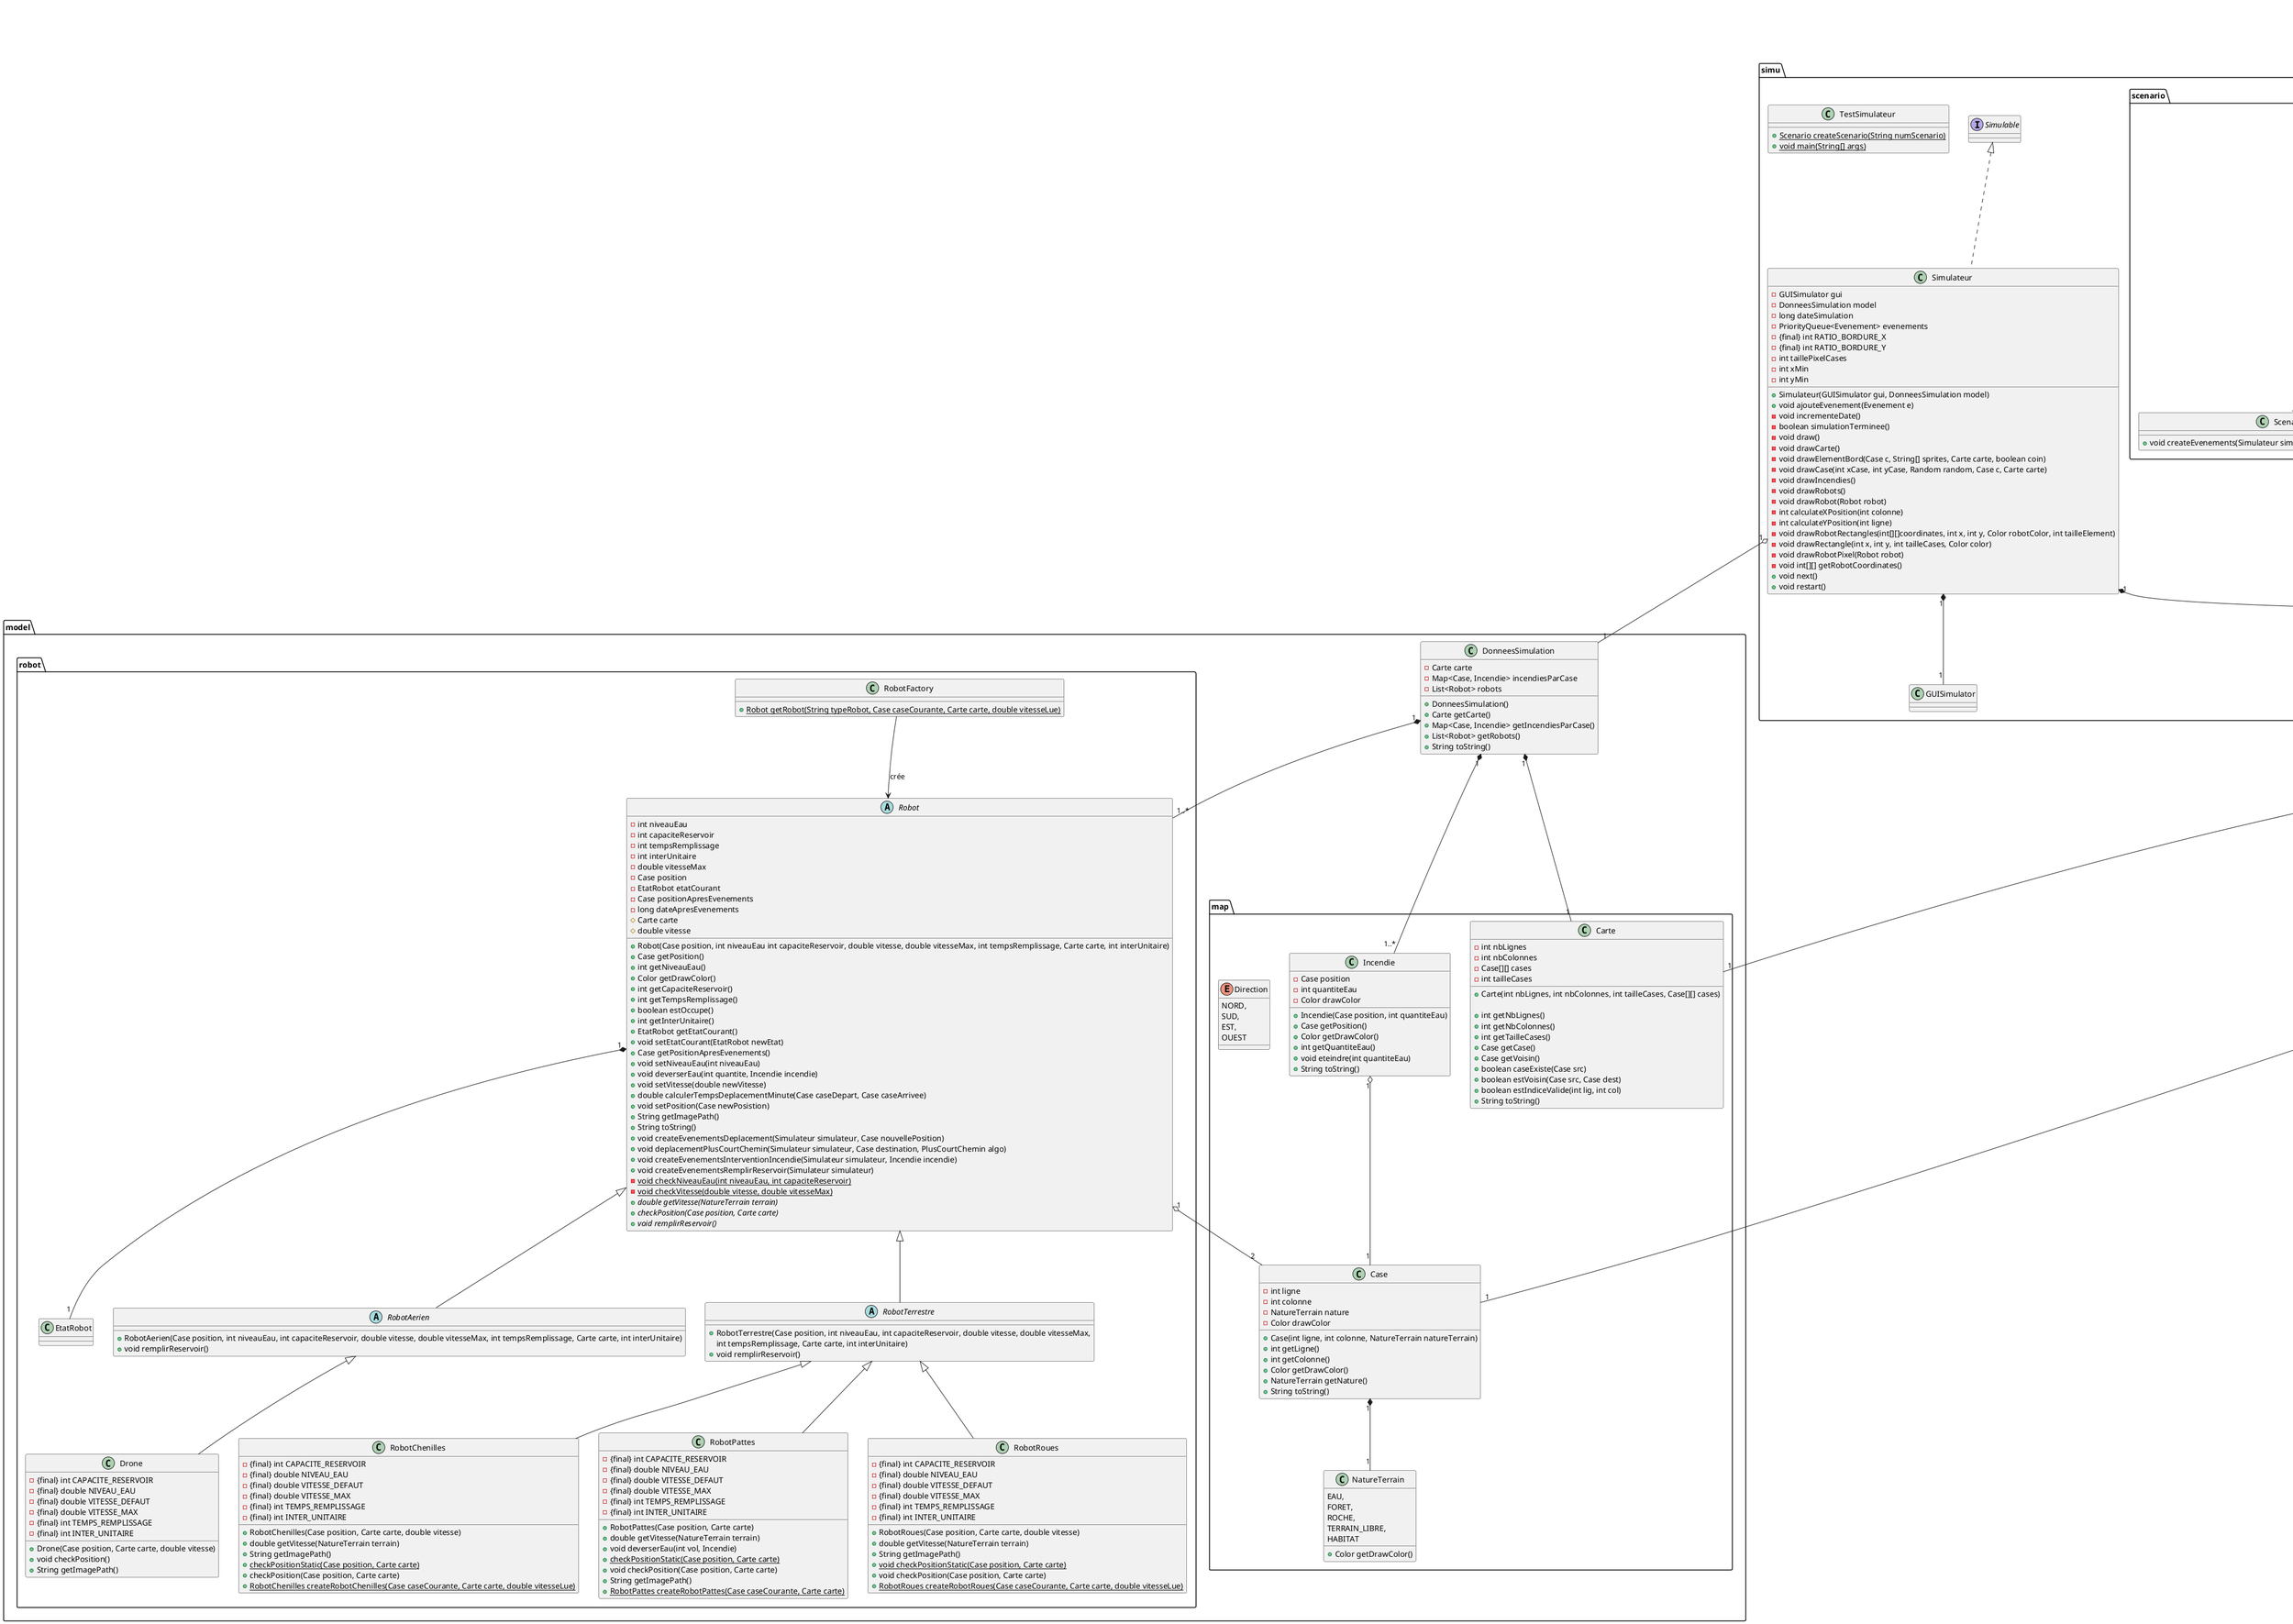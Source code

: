 @startuml

package model {
    class DonneesSimulation {
        -Carte carte
        -Map<Case, Incendie> incendiesParCase
        -List<Robot> robots

        +DonneesSimulation()
        +Carte getCarte()
        +Map<Case, Incendie> getIncendiesParCase()
        +List<Robot> getRobots()
        +String toString()
    }

    DonneesSimulation "1" *-- "1" map.Carte
    DonneesSimulation "1" *-- "1..*" map.Incendie
    DonneesSimulation "1" *-- "1..*" robot.Robot

    package map {
        class Carte {
            -int nbLignes
            -int nbColonnes
            -Case[][] cases
            -int tailleCases

            +Carte(int nbLignes, int nbColonnes, int tailleCases, Case[][] cases)

            +int getNbLignes()
            +int getNbColonnes()
            +int getTailleCases()
            +Case getCase()
            +Case getVoisin()
            +boolean caseExiste(Case src)
            +boolean estVoisin(Case src, Case dest)
            +boolean estIndiceValide(int lig, int col)
            +String toString()
        }

        class Case {
            -int ligne
            -int colonne
            -NatureTerrain nature
            -Color drawColor

            +Case(int ligne, int colonne, NatureTerrain natureTerrain)
            +int getLigne()
            +int getColonne()
            +Color getDrawColor()
            +NatureTerrain getNature() 
            +String toString()
        }
        Case "1" *-- "1" NatureTerrain

        enum Direction {
            NORD,
            SUD,
            EST,
            OUEST
        }

        class Incendie {
            -Case position
            -int quantiteEau
            -Color drawColor

            +Incendie(Case position, int quantiteEau)
            +Case getPosition()
            +Color getDrawColor()
            +int getQuantiteEau()
            +void eteindre(int quantiteEau)
            +String toString()
        }

        Incendie "1" o-- "1" Case

        class NatureTerrain{
            EAU,
            FORET,
            ROCHE,
            TERRAIN_LIBRE,
            HABITAT

            +Color getDrawColor()
        }
    }

    package robot {
        abstract class Robot {
            -int niveauEau
            -int capaciteReservoir
            -int tempsRemplissage
            -int interUnitaire
            -double vitesseMax
            -Case position
            -EtatRobot etatCourant
            -Case positionApresEvenements
            -long dateApresEvenements
            #Carte carte
            #double vitesse

            +Robot(Case position, int niveauEau int capaciteReservoir, double vitesse, double vitesseMax, int tempsRemplissage, Carte carte, int interUnitaire)
            +Case getPosition()
            +int getNiveauEau()
            +Color getDrawColor()
            +int getCapaciteReservoir()
            +int getTempsRemplissage()
            +boolean estOccupe()
            +int getInterUnitaire()
            +EtatRobot getEtatCourant()
            +void setEtatCourant(EtatRobot newEtat)
            +Case getPositionApresEvenements()
            +void setNiveauEau(int niveauEau)
            +void deverserEau(int quantite, Incendie incendie)
            +void setVitesse(double newVitesse)
            +double calculerTempsDeplacementMinute(Case caseDepart, Case caseArrivee)
            +void setPosition(Case newPosistion)
            +String getImagePath()
            +String toString()
            +void createEvenementsDeplacement(Simulateur simulateur, Case nouvellePosition)
            +void deplacementPlusCourtChemin(Simulateur simulateur, Case destination, PlusCourtChemin algo)
            +void createEvenementsInterventionIncendie(Simulateur simulateur, Incendie incendie)
            +void createEvenementsRemplirReservoir(Simulateur simulateur)
            -{static} void checkNiveauEau(int niveauEau, int capaciteReservoir)
            -{static} void checkVitesse(double vitesse, double vitesseMax)
            +{abstract} double getVitesse(NatureTerrain terrain)
            +{abstract}checkPosition(Case position, Carte carte)
            +{abstract} void remplirReservoir()
        }
        
        Robot "1" *-- "1" EtatRobot

        abstract class RobotAerien extends Robot {
            +RobotAerien(Case position, int niveauEau, int capaciteReservoir, double vitesse, double vitesseMax, int tempsRemplissage, Carte carte, int interUnitaire)
            +void remplirReservoir()
        }
        abstract class RobotTerrestre extends Robot{
            +RobotTerrestre(Case position, int niveauEau, int capaciteReservoir, double vitesse, double vitesseMax,
            int tempsRemplissage, Carte carte, int interUnitaire)
            +void remplirReservoir()
        }
        class RobotChenilles extends RobotTerrestre{
            -{final} int CAPACITE_RESERVOIR
            -{final} double NIVEAU_EAU
            -{final} double VITESSE_DEFAUT
            -{final} double VITESSE_MAX
            -{final} int TEMPS_REMPLISSAGE
            -{final} int INTER_UNITAIRE

            +RobotChenilles(Case position, Carte carte, double vitesse)
            +double getVitesse(NatureTerrain terrain)
            +String getImagePath()
            +{static} checkPositionStatic(Case position, Carte carte)
            +checkPosition(Case position, Carte carte)
            +{static} RobotChenilles createRobotChenilles(Case caseCourante, Carte carte, double vitesseLue)
        }
        class RobotPattes extends RobotTerrestre{
            -{final} int CAPACITE_RESERVOIR
            -{final} double NIVEAU_EAU
            -{final} double VITESSE_DEFAUT
            -{final} double VITESSE_MAX
            -{final} int TEMPS_REMPLISSAGE
            -{final} int INTER_UNITAIRE

            +RobotPattes(Case position, Carte carte)
            +double getVitesse(NatureTerrain terrain)
            +void deverserEau(int vol, Incendie)
            +{static} checkPositionStatic(Case position, Carte carte)
            +void checkPosition(Case position, Carte carte)
            +String getImagePath()
            +{static} RobotPattes createRobotPattes(Case caseCourante, Carte carte)
        }
            
        

        class RobotRoues extends RobotTerrestre{
            -{final} int CAPACITE_RESERVOIR
            -{final} double NIVEAU_EAU
            -{final} double VITESSE_DEFAUT
            -{final} double VITESSE_MAX
            -{final} int TEMPS_REMPLISSAGE
            -{final} int INTER_UNITAIRE

            +RobotRoues(Case position, Carte carte, double vitesse)
            +double getVitesse(NatureTerrain terrain)
            +String getImagePath()
            +{static} void checkPositionStatic(Case position, Carte carte)
            +void checkPosition(Case position, Carte carte)
            +{static} RobotRoues createRobotRoues(Case caseCourante, Carte carte, double vitesseLue)
        }

        class Drone extends RobotAerien{
            -{final} int CAPACITE_RESERVOIR
            -{final} double NIVEAU_EAU
            -{final} double VITESSE_DEFAUT
            -{final} double VITESSE_MAX
            -{final} int TEMPS_REMPLISSAGE
            -{final} int INTER_UNITAIRE

            +Drone(Case position, Carte carte, double vitesse)
            +void checkPosition()
            +String getImagePath()
        }

        class RobotFactory{
            +{static} Robot getRobot(String typeRobot, Case caseCourante, Carte carte, double vitesseLue)
        }

        RobotFactory --> Robot : crée

    }
    robot.Robot "1" o-- "2" map.Case
    
    
}


package simu {
    class Simulateur implements Simulable {
        -GUISimulator gui
        -DonneesSimulation model
        -long dateSimulation
        -PriorityQueue<Evenement> evenements
        -{final} int RATIO_BORDURE_X
        -{final} int RATIO_BORDURE_Y
        -int taillePixelCases
        -int xMin
        -int yMin

        +Simulateur(GUISimulator gui, DonneesSimulation model)
        +void ajouteEvenement(Evenement e)
        -void incrementeDate()
        -boolean simulationTerminee()
        -void draw()
        -void drawCarte()
        -void drawElementBord(Case c, String[] sprites, Carte carte, boolean coin)
        -void drawCase(int xCase, int yCase, Random random, Case c, Carte carte)
        -void drawIncendies()
        -void drawRobots()
        -void drawRobot(Robot robot)
        -int calculateXPosition(int colonne)
        -int calculateYPosition(int ligne)
        -void drawRobotRectangles(int[][]coordinates, int x, int y, Color robotColor, int tailleElement)
        -void drawRectangle(int x, int y, int tailleCases, Color color)
        -void drawRobotPixel(Robot robot)
        -void int[][] getRobotCoordinates()
        +void next()
        +void restart()
    }

    Simulateur "1" *-- "1" GUISimulator
    

    class TestSimulateur{
        +{static} Scenario createScenario(String numScenario)
        +{static} void main(String[] args)
    }

    package scenario {
        class Scenario1 implements Scenario {
            +void createEvenements(Simulateur simulateur, DonneesSimulation model)
        }
        class Scenario0 implements Scenario{
            +void createEvenements(Simulateur simulateur, DonneesSimulation model)
        }

        interface Scenario {
            +{abstract} void createEvenements(Simulateur simulateur, DonneesSimulation model)
        }
    }
    
}

simu.Simulateur "1" o-- "1" model.DonneesSimulation
simu.Simulateur "1" *-- "1..*" event.Evenement

package event{
    abstract class Evenement implements Comparable<Evenement>{
        -long date

        +Evenement(long date)
        +long getDate()
        +int compareTo(Evenement e)
        +{abstract} void execute()
    }
    class EvenementChangementEtat extends Evenement{
        -Robot robot
        -EtatRobot etat

        +EvenementChangementEtat(Robot robot, EtatRobot newEtat, long date)
        +void execute()
    }
    class EvenementDeplacement extends Evenement{
        -Robot robot
        -Case destCase

        +EvenementDeplacement(Robot robot, Case destCase, long date)
        +void execute()
    }
    class EvenementDeverserEau extends Evenement{
        -Robot robot
        -Incendie incendie
        -int quantiteEauDeversee

        +EvenementDeverserEau(Robot robot, Incendie incendie, int quantiteEauDeversee, long date)
        +void execute()
    }
    class EvenementErreur extends Evenement{
        -String msgErreur

        +EvenementErreur(String msgErreur, long date)
        +void execute()
    }
    class EvenementRemplirReservoir extends Evenement{
        -Robot robot

        +EvenementRemplirReservoir(Robot robot, long date)
        +void execute()
    }
}
package io{
    class LecteurDonnees{
        +{static} void lire(String fichierDonnees)
        +{static} DonneesSimulation creeDonnees(String fichierDonnees)
        -{static} Scanner scanner
        -LecteurDonnees(String fichierDonnees)
        -void lireCarte()
        -void creeCarte(DonneesSimulation donneesSimulation)
        -void lireCase(int lig, int col)
        -void lireIncendies()
        -void lireIncendie(int i)
        -void creeIncendies(DonneesSimulation donneesSimulation)
        -void creeIncendie(DonneesSimulation donneesSimulation, int i)
        -void lireRobots()
        -void lireRobot(int i)
        -void creeRobots(DonneesSimulation donneesSimulation)
        -void creeRobot(int i, DonneesSimulation donneesSimulation)
        -ignorerCommentaires()
        -void verifieLigneTerminee()
    }
    class TestLecteurDonnees{
        +{static} main(String[] args)
    }
}

package chemin{
    interface PlusCourtChemin{
        +{abstract} double tempsDeplacement(Robot robot, Case caseDepart, Case caseArrivee)
        +{abstract} List<Case> creeChemin(Robot robot, Case caseDepart, Case caseArrivee)
    }
    class NoeudAstar implements Comparable<NoeudAstar>{
        +Case caseNoeud
        +double cout
        +double heuristique
        +NoeudAstar noeudPrecedente

        +NoeudAstar(Case caseNoeud, double cout, double heuristique, NoeudAstar noeudPrecedente)
        +int compareTo(NoeudAstar Noeud2)
    }
    

    class PlusCourtCheminAstar implements PlusCourtChemin{
        -Carte carte

        +PlusCourtCheminAstar(Carte carte)
        +{static} double calculerDistance(Case case1, Case case 2)
        +public double tempsDeplacement(Robot robot, Case caseDepart, Case caseArrivee)
        +public List<Case. creeChemin(Robot robot, Case caseDepart, Case caseArrivee)
        -NoeudAstar executeAstar(Robot robot, Case caseDepart, Case caseArrivee) 
    }
    PlusCourtCheminAstar "1" o-- "1" Carte
    NoeudAstar "1" o-- "1" Case

}

@enduml